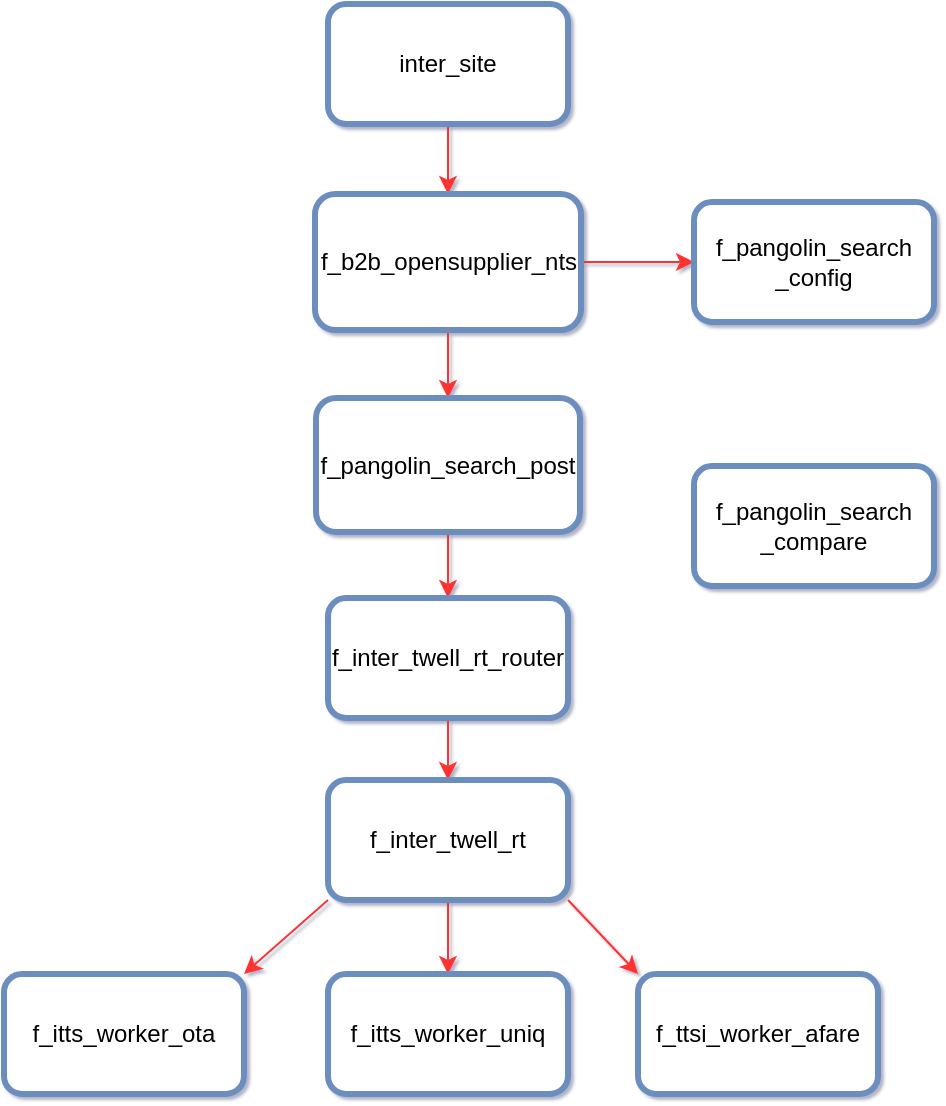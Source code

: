<mxfile version="20.7.4" type="github">
  <diagram id="yWwvPQ7X9PmBNxhYb26-" name="第 1 页">
    <mxGraphModel dx="1026" dy="595" grid="0" gridSize="10" guides="1" tooltips="1" connect="1" arrows="1" fold="1" page="1" pageScale="1" pageWidth="1169" pageHeight="827" background="none" math="0" shadow="1">
      <root>
        <mxCell id="0" />
        <mxCell id="1" parent="0" />
        <mxCell id="gkbXlg4iuOP-h-BB81vP-10" style="edgeStyle=orthogonalEdgeStyle;rounded=1;orthogonalLoop=1;jettySize=auto;html=1;entryX=0.5;entryY=0;entryDx=0;entryDy=0;fontSize=12;strokeColor=#FF3333;" parent="1" source="gkbXlg4iuOP-h-BB81vP-1" target="gkbXlg4iuOP-h-BB81vP-2" edge="1">
          <mxGeometry relative="1" as="geometry" />
        </mxCell>
        <mxCell id="gkbXlg4iuOP-h-BB81vP-1" value="inter_site" style="rounded=1;whiteSpace=wrap;html=1;strokeWidth=3;strokeColor=#6c8ebf;fillColor=#FFFFFF;" parent="1" vertex="1">
          <mxGeometry x="408" y="49" width="120" height="60" as="geometry" />
        </mxCell>
        <mxCell id="gkbXlg4iuOP-h-BB81vP-11" style="edgeStyle=orthogonalEdgeStyle;rounded=1;orthogonalLoop=1;jettySize=auto;html=1;entryX=0.5;entryY=0;entryDx=0;entryDy=0;strokeColor=#FF3333;fontSize=12;" parent="1" source="gkbXlg4iuOP-h-BB81vP-2" target="gkbXlg4iuOP-h-BB81vP-3" edge="1">
          <mxGeometry relative="1" as="geometry" />
        </mxCell>
        <mxCell id="gkbXlg4iuOP-h-BB81vP-20" style="edgeStyle=orthogonalEdgeStyle;rounded=0;orthogonalLoop=1;jettySize=auto;html=1;entryX=0;entryY=0.5;entryDx=0;entryDy=0;strokeColor=#FF3333;fontSize=12;" parent="1" source="gkbXlg4iuOP-h-BB81vP-2" target="gkbXlg4iuOP-h-BB81vP-9" edge="1">
          <mxGeometry relative="1" as="geometry" />
        </mxCell>
        <mxCell id="gkbXlg4iuOP-h-BB81vP-2" value="&lt;font style=&quot;font-size: 12px;&quot;&gt;f_b2b_opensupplier_nts&lt;/font&gt;" style="rounded=1;whiteSpace=wrap;html=1;strokeWidth=3;strokeColor=#6c8ebf;fillColor=#FFFFFF;" parent="1" vertex="1">
          <mxGeometry x="401.5" y="144" width="133" height="68" as="geometry" />
        </mxCell>
        <mxCell id="gkbXlg4iuOP-h-BB81vP-12" style="edgeStyle=orthogonalEdgeStyle;rounded=1;orthogonalLoop=1;jettySize=auto;html=1;entryX=0.5;entryY=0;entryDx=0;entryDy=0;strokeColor=#FF3333;fontSize=12;" parent="1" source="gkbXlg4iuOP-h-BB81vP-3" target="gkbXlg4iuOP-h-BB81vP-4" edge="1">
          <mxGeometry relative="1" as="geometry" />
        </mxCell>
        <mxCell id="gkbXlg4iuOP-h-BB81vP-3" value="f_pangolin_search_post" style="rounded=1;whiteSpace=wrap;html=1;strokeWidth=3;strokeColor=#6c8ebf;fillColor=#FFFFFF;" parent="1" vertex="1">
          <mxGeometry x="402" y="246" width="132" height="67" as="geometry" />
        </mxCell>
        <mxCell id="gkbXlg4iuOP-h-BB81vP-13" style="edgeStyle=orthogonalEdgeStyle;rounded=1;orthogonalLoop=1;jettySize=auto;html=1;entryX=0.5;entryY=0;entryDx=0;entryDy=0;strokeColor=#FF3333;fontSize=12;" parent="1" source="gkbXlg4iuOP-h-BB81vP-4" target="gkbXlg4iuOP-h-BB81vP-5" edge="1">
          <mxGeometry relative="1" as="geometry" />
        </mxCell>
        <mxCell id="gkbXlg4iuOP-h-BB81vP-4" value="f_inter_twell_rt_router" style="rounded=1;whiteSpace=wrap;html=1;strokeWidth=3;strokeColor=#6c8ebf;fillColor=#FFFFFF;" parent="1" vertex="1">
          <mxGeometry x="408" y="346" width="120" height="60" as="geometry" />
        </mxCell>
        <mxCell id="gkbXlg4iuOP-h-BB81vP-14" style="edgeStyle=orthogonalEdgeStyle;rounded=1;orthogonalLoop=1;jettySize=auto;html=1;entryX=0.5;entryY=0;entryDx=0;entryDy=0;strokeColor=#FF3333;fontSize=12;" parent="1" source="gkbXlg4iuOP-h-BB81vP-5" target="gkbXlg4iuOP-h-BB81vP-7" edge="1">
          <mxGeometry relative="1" as="geometry" />
        </mxCell>
        <mxCell id="gkbXlg4iuOP-h-BB81vP-5" value="f_inter_twell_rt" style="rounded=1;whiteSpace=wrap;html=1;strokeWidth=3;strokeColor=#6c8ebf;fillColor=#FFFFFF;" parent="1" vertex="1">
          <mxGeometry x="408" y="437" width="120" height="60" as="geometry" />
        </mxCell>
        <mxCell id="gkbXlg4iuOP-h-BB81vP-6" value="f_itts_worker_ota" style="rounded=1;whiteSpace=wrap;html=1;strokeWidth=3;strokeColor=#6c8ebf;fillColor=#FFFFFF;" parent="1" vertex="1">
          <mxGeometry x="246" y="534" width="120" height="60" as="geometry" />
        </mxCell>
        <mxCell id="gkbXlg4iuOP-h-BB81vP-7" value="f_itts_worker_uniq" style="rounded=1;whiteSpace=wrap;html=1;strokeWidth=3;strokeColor=#6c8ebf;fillColor=#FFFFFF;" parent="1" vertex="1">
          <mxGeometry x="408" y="534" width="120" height="60" as="geometry" />
        </mxCell>
        <mxCell id="gkbXlg4iuOP-h-BB81vP-8" value="f_ttsi_worker_afare" style="rounded=1;whiteSpace=wrap;html=1;strokeWidth=3;strokeColor=#6c8ebf;fillColor=#FFFFFF;" parent="1" vertex="1">
          <mxGeometry x="563" y="534" width="120" height="60" as="geometry" />
        </mxCell>
        <mxCell id="gkbXlg4iuOP-h-BB81vP-9" value="f_pangolin_search&lt;br&gt;_config" style="rounded=1;whiteSpace=wrap;html=1;strokeWidth=3;strokeColor=#6c8ebf;fillColor=#FFFFFF;" parent="1" vertex="1">
          <mxGeometry x="591" y="148" width="120" height="60" as="geometry" />
        </mxCell>
        <mxCell id="gkbXlg4iuOP-h-BB81vP-17" value="" style="endArrow=classic;html=1;rounded=0;strokeColor=#FF3333;fontSize=12;exitX=0;exitY=1;exitDx=0;exitDy=0;entryX=1;entryY=0;entryDx=0;entryDy=0;" parent="1" source="gkbXlg4iuOP-h-BB81vP-5" target="gkbXlg4iuOP-h-BB81vP-6" edge="1">
          <mxGeometry width="50" height="50" relative="1" as="geometry">
            <mxPoint x="287" y="487" as="sourcePoint" />
            <mxPoint x="337" y="437" as="targetPoint" />
          </mxGeometry>
        </mxCell>
        <mxCell id="gkbXlg4iuOP-h-BB81vP-18" value="" style="endArrow=classic;html=1;rounded=0;strokeColor=#FF3333;fontSize=12;exitX=1;exitY=1;exitDx=0;exitDy=0;entryX=0;entryY=0;entryDx=0;entryDy=0;" parent="1" source="gkbXlg4iuOP-h-BB81vP-5" target="gkbXlg4iuOP-h-BB81vP-8" edge="1">
          <mxGeometry width="50" height="50" relative="1" as="geometry">
            <mxPoint x="552" y="513" as="sourcePoint" />
            <mxPoint x="602" y="463" as="targetPoint" />
          </mxGeometry>
        </mxCell>
        <mxCell id="gkbXlg4iuOP-h-BB81vP-19" value="f_pangolin_search&lt;br&gt;_compare" style="rounded=1;whiteSpace=wrap;html=1;strokeWidth=3;strokeColor=#6c8ebf;fillColor=#FFFFFF;" parent="1" vertex="1">
          <mxGeometry x="591" y="280" width="120" height="60" as="geometry" />
        </mxCell>
      </root>
    </mxGraphModel>
  </diagram>
</mxfile>
